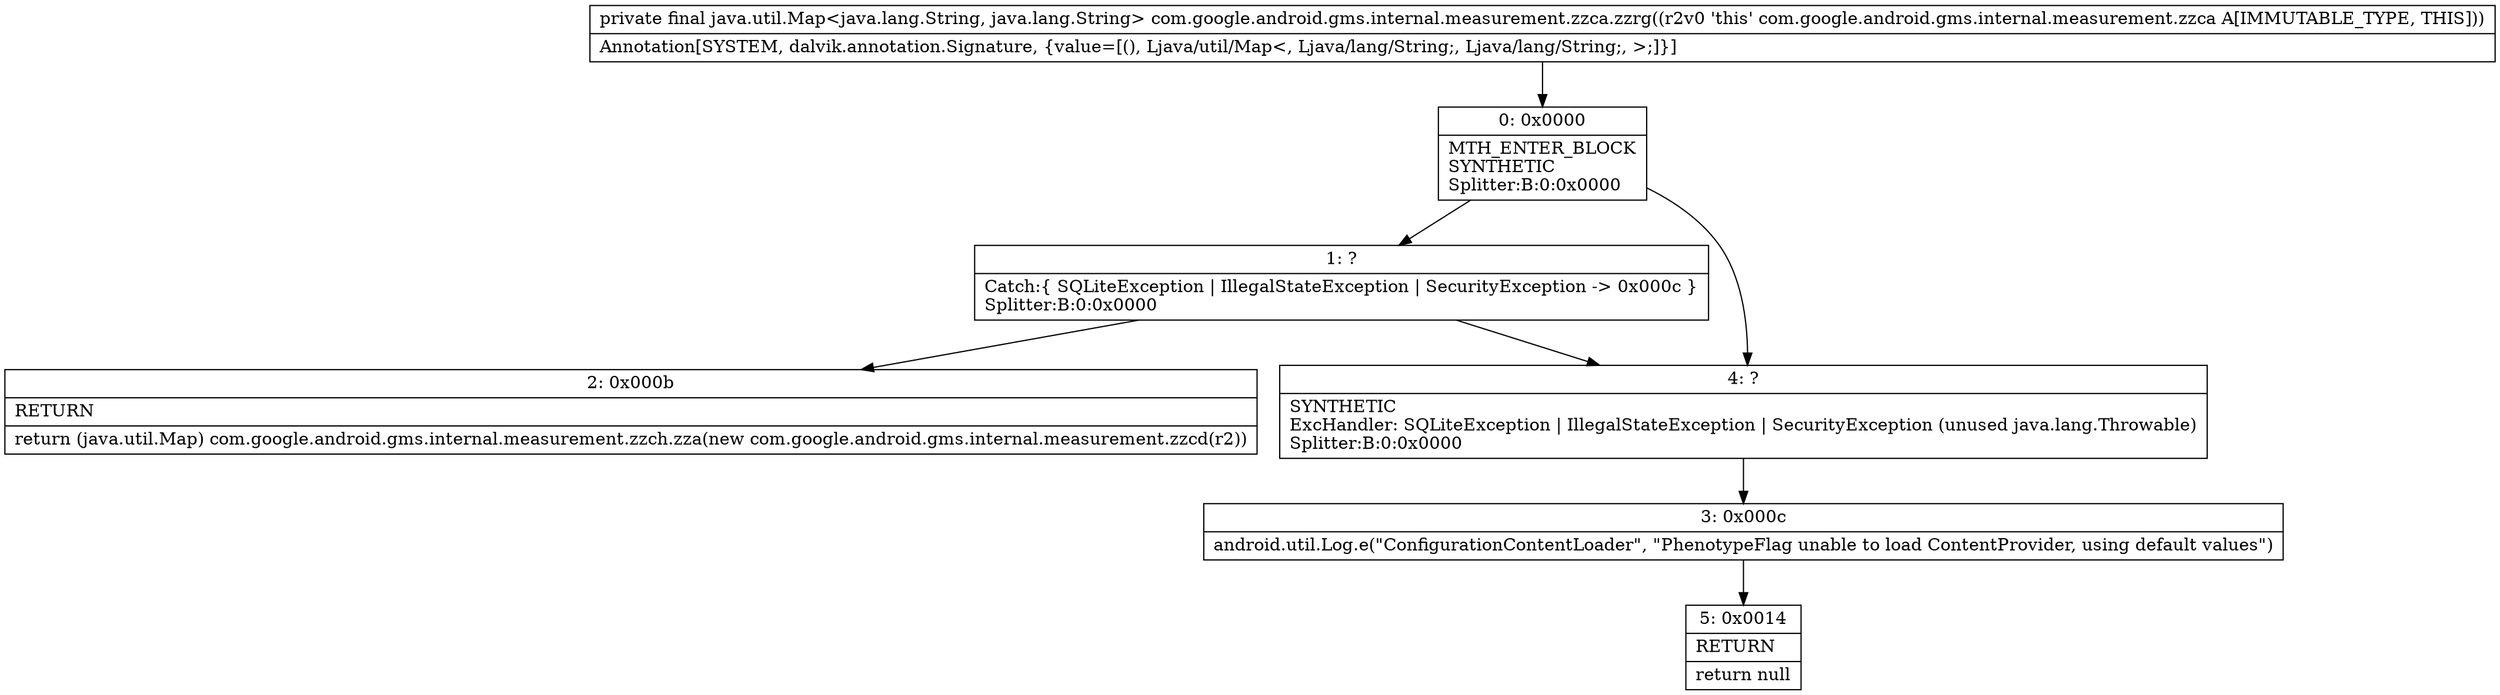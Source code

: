 digraph "CFG forcom.google.android.gms.internal.measurement.zzca.zzrg()Ljava\/util\/Map;" {
Node_0 [shape=record,label="{0\:\ 0x0000|MTH_ENTER_BLOCK\lSYNTHETIC\lSplitter:B:0:0x0000\l}"];
Node_1 [shape=record,label="{1\:\ ?|Catch:\{ SQLiteException \| IllegalStateException \| SecurityException \-\> 0x000c \}\lSplitter:B:0:0x0000\l}"];
Node_2 [shape=record,label="{2\:\ 0x000b|RETURN\l|return (java.util.Map) com.google.android.gms.internal.measurement.zzch.zza(new com.google.android.gms.internal.measurement.zzcd(r2))\l}"];
Node_3 [shape=record,label="{3\:\ 0x000c|android.util.Log.e(\"ConfigurationContentLoader\", \"PhenotypeFlag unable to load ContentProvider, using default values\")\l}"];
Node_4 [shape=record,label="{4\:\ ?|SYNTHETIC\lExcHandler: SQLiteException \| IllegalStateException \| SecurityException (unused java.lang.Throwable)\lSplitter:B:0:0x0000\l}"];
Node_5 [shape=record,label="{5\:\ 0x0014|RETURN\l|return null\l}"];
MethodNode[shape=record,label="{private final java.util.Map\<java.lang.String, java.lang.String\> com.google.android.gms.internal.measurement.zzca.zzrg((r2v0 'this' com.google.android.gms.internal.measurement.zzca A[IMMUTABLE_TYPE, THIS]))  | Annotation[SYSTEM, dalvik.annotation.Signature, \{value=[(), Ljava\/util\/Map\<, Ljava\/lang\/String;, Ljava\/lang\/String;, \>;]\}]\l}"];
MethodNode -> Node_0;
Node_0 -> Node_1;
Node_0 -> Node_4;
Node_1 -> Node_2;
Node_1 -> Node_4;
Node_3 -> Node_5;
Node_4 -> Node_3;
}

